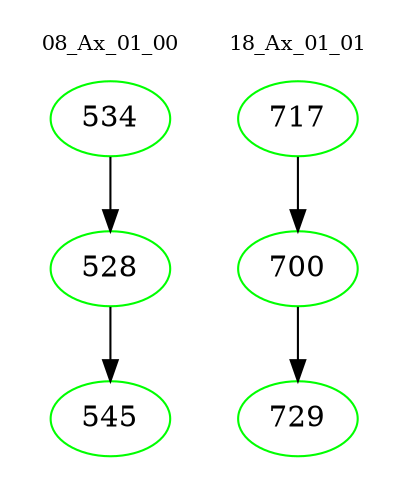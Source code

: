 digraph{
subgraph cluster_0 {
color = white
label = "08_Ax_01_00";
fontsize=10;
T0_534 [label="534", color="green"]
T0_534 -> T0_528 [color="black"]
T0_528 [label="528", color="green"]
T0_528 -> T0_545 [color="black"]
T0_545 [label="545", color="green"]
}
subgraph cluster_1 {
color = white
label = "18_Ax_01_01";
fontsize=10;
T1_717 [label="717", color="green"]
T1_717 -> T1_700 [color="black"]
T1_700 [label="700", color="green"]
T1_700 -> T1_729 [color="black"]
T1_729 [label="729", color="green"]
}
}
